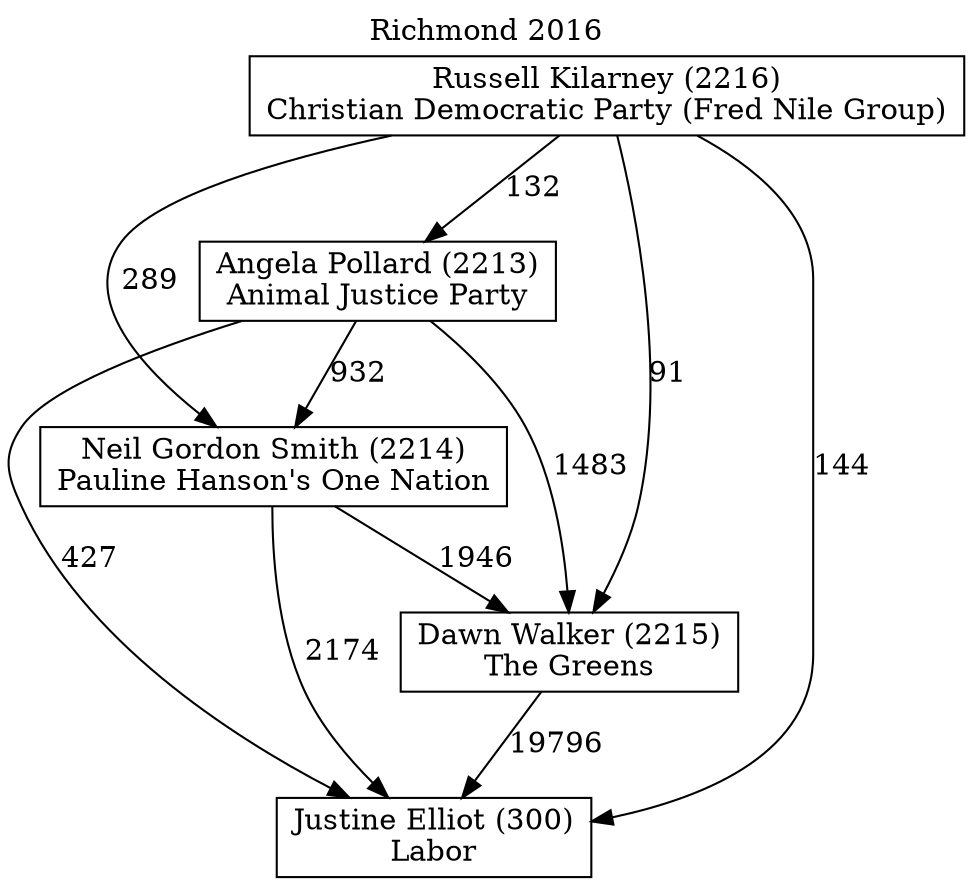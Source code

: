 // House preference flow
digraph "Justine Elliot (300)_Richmond_2016" {
	graph [label="Richmond 2016" labelloc=t mclimit=10]
	node [shape=box]
	"Justine Elliot (300)" [label="Justine Elliot (300)
Labor"]
	"Dawn Walker (2215)" [label="Dawn Walker (2215)
The Greens"]
	"Neil Gordon Smith (2214)" [label="Neil Gordon Smith (2214)
Pauline Hanson's One Nation"]
	"Angela Pollard (2213)" [label="Angela Pollard (2213)
Animal Justice Party"]
	"Russell Kilarney (2216)" [label="Russell Kilarney (2216)
Christian Democratic Party (Fred Nile Group)"]
	"Dawn Walker (2215)" -> "Justine Elliot (300)" [label=19796]
	"Neil Gordon Smith (2214)" -> "Dawn Walker (2215)" [label=1946]
	"Angela Pollard (2213)" -> "Neil Gordon Smith (2214)" [label=932]
	"Russell Kilarney (2216)" -> "Angela Pollard (2213)" [label=132]
	"Neil Gordon Smith (2214)" -> "Justine Elliot (300)" [label=2174]
	"Angela Pollard (2213)" -> "Justine Elliot (300)" [label=427]
	"Russell Kilarney (2216)" -> "Justine Elliot (300)" [label=144]
	"Russell Kilarney (2216)" -> "Neil Gordon Smith (2214)" [label=289]
	"Angela Pollard (2213)" -> "Dawn Walker (2215)" [label=1483]
	"Russell Kilarney (2216)" -> "Dawn Walker (2215)" [label=91]
}
